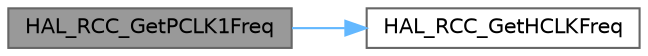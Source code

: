 digraph "HAL_RCC_GetPCLK1Freq"
{
 // LATEX_PDF_SIZE
  bgcolor="transparent";
  edge [fontname=Helvetica,fontsize=10,labelfontname=Helvetica,labelfontsize=10];
  node [fontname=Helvetica,fontsize=10,shape=box,height=0.2,width=0.4];
  rankdir="LR";
  Node1 [id="Node000001",label="HAL_RCC_GetPCLK1Freq",height=0.2,width=0.4,color="gray40", fillcolor="grey60", style="filled", fontcolor="black",tooltip="Returns the PCLK1 frequency"];
  Node1 -> Node2 [id="edge1_Node000001_Node000002",color="steelblue1",style="solid",tooltip=" "];
  Node2 [id="Node000002",label="HAL_RCC_GetHCLKFreq",height=0.2,width=0.4,color="grey40", fillcolor="white", style="filled",URL="$group___r_c_c___exported___functions___group2.html#ga38d6c5c7a5d8758849912c9aa0a2156d",tooltip="Returns the HCLK frequency"];
}
